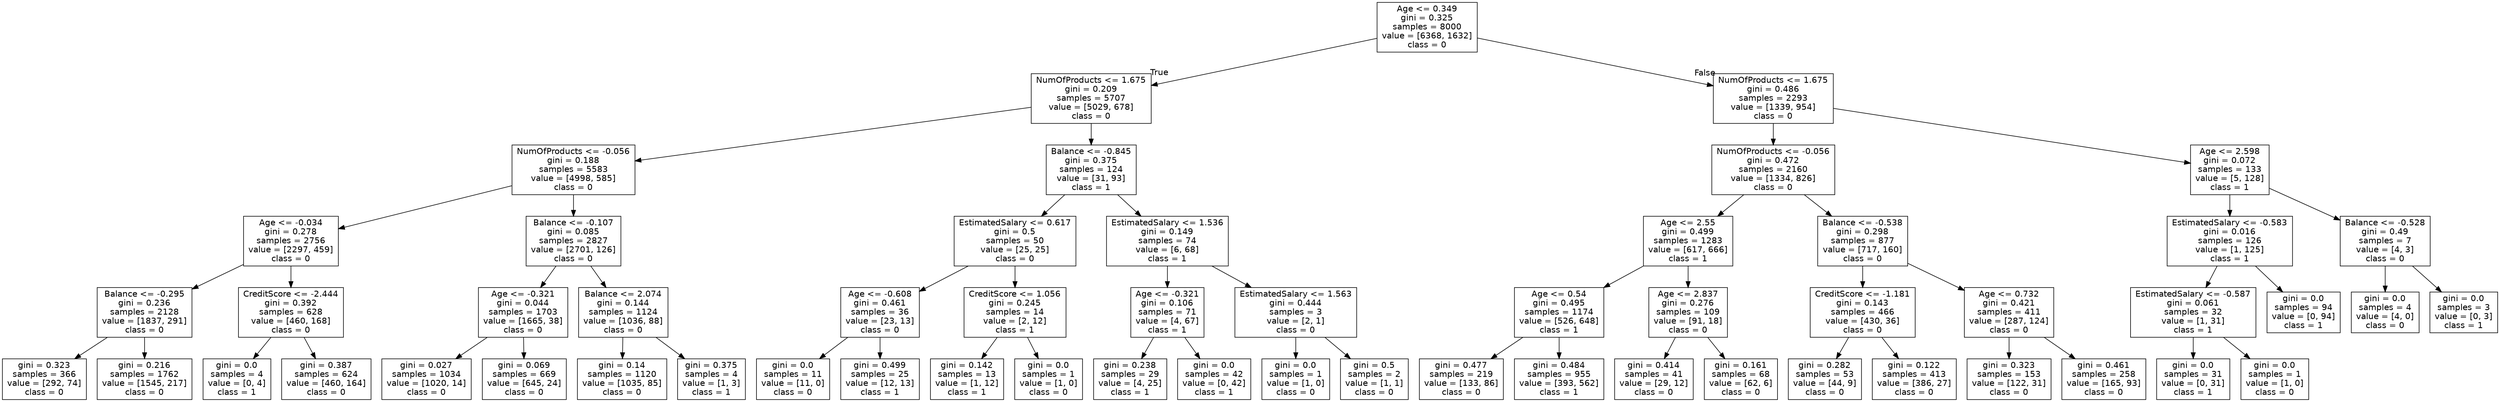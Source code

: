 digraph Tree {
node [shape=box, fontname="helvetica"] ;
edge [fontname="helvetica"] ;
0 [label="Age <= 0.349\ngini = 0.325\nsamples = 8000\nvalue = [6368, 1632]\nclass = 0"] ;
1 [label="NumOfProducts <= 1.675\ngini = 0.209\nsamples = 5707\nvalue = [5029, 678]\nclass = 0"] ;
0 -> 1 [labeldistance=2.5, labelangle=45, headlabel="True"] ;
2 [label="NumOfProducts <= -0.056\ngini = 0.188\nsamples = 5583\nvalue = [4998, 585]\nclass = 0"] ;
1 -> 2 ;
3 [label="Age <= -0.034\ngini = 0.278\nsamples = 2756\nvalue = [2297, 459]\nclass = 0"] ;
2 -> 3 ;
4 [label="Balance <= -0.295\ngini = 0.236\nsamples = 2128\nvalue = [1837, 291]\nclass = 0"] ;
3 -> 4 ;
5 [label="gini = 0.323\nsamples = 366\nvalue = [292, 74]\nclass = 0"] ;
4 -> 5 ;
6 [label="gini = 0.216\nsamples = 1762\nvalue = [1545, 217]\nclass = 0"] ;
4 -> 6 ;
7 [label="CreditScore <= -2.444\ngini = 0.392\nsamples = 628\nvalue = [460, 168]\nclass = 0"] ;
3 -> 7 ;
8 [label="gini = 0.0\nsamples = 4\nvalue = [0, 4]\nclass = 1"] ;
7 -> 8 ;
9 [label="gini = 0.387\nsamples = 624\nvalue = [460, 164]\nclass = 0"] ;
7 -> 9 ;
10 [label="Balance <= -0.107\ngini = 0.085\nsamples = 2827\nvalue = [2701, 126]\nclass = 0"] ;
2 -> 10 ;
11 [label="Age <= -0.321\ngini = 0.044\nsamples = 1703\nvalue = [1665, 38]\nclass = 0"] ;
10 -> 11 ;
12 [label="gini = 0.027\nsamples = 1034\nvalue = [1020, 14]\nclass = 0"] ;
11 -> 12 ;
13 [label="gini = 0.069\nsamples = 669\nvalue = [645, 24]\nclass = 0"] ;
11 -> 13 ;
14 [label="Balance <= 2.074\ngini = 0.144\nsamples = 1124\nvalue = [1036, 88]\nclass = 0"] ;
10 -> 14 ;
15 [label="gini = 0.14\nsamples = 1120\nvalue = [1035, 85]\nclass = 0"] ;
14 -> 15 ;
16 [label="gini = 0.375\nsamples = 4\nvalue = [1, 3]\nclass = 1"] ;
14 -> 16 ;
17 [label="Balance <= -0.845\ngini = 0.375\nsamples = 124\nvalue = [31, 93]\nclass = 1"] ;
1 -> 17 ;
18 [label="EstimatedSalary <= 0.617\ngini = 0.5\nsamples = 50\nvalue = [25, 25]\nclass = 0"] ;
17 -> 18 ;
19 [label="Age <= -0.608\ngini = 0.461\nsamples = 36\nvalue = [23, 13]\nclass = 0"] ;
18 -> 19 ;
20 [label="gini = 0.0\nsamples = 11\nvalue = [11, 0]\nclass = 0"] ;
19 -> 20 ;
21 [label="gini = 0.499\nsamples = 25\nvalue = [12, 13]\nclass = 1"] ;
19 -> 21 ;
22 [label="CreditScore <= 1.056\ngini = 0.245\nsamples = 14\nvalue = [2, 12]\nclass = 1"] ;
18 -> 22 ;
23 [label="gini = 0.142\nsamples = 13\nvalue = [1, 12]\nclass = 1"] ;
22 -> 23 ;
24 [label="gini = 0.0\nsamples = 1\nvalue = [1, 0]\nclass = 0"] ;
22 -> 24 ;
25 [label="EstimatedSalary <= 1.536\ngini = 0.149\nsamples = 74\nvalue = [6, 68]\nclass = 1"] ;
17 -> 25 ;
26 [label="Age <= -0.321\ngini = 0.106\nsamples = 71\nvalue = [4, 67]\nclass = 1"] ;
25 -> 26 ;
27 [label="gini = 0.238\nsamples = 29\nvalue = [4, 25]\nclass = 1"] ;
26 -> 27 ;
28 [label="gini = 0.0\nsamples = 42\nvalue = [0, 42]\nclass = 1"] ;
26 -> 28 ;
29 [label="EstimatedSalary <= 1.563\ngini = 0.444\nsamples = 3\nvalue = [2, 1]\nclass = 0"] ;
25 -> 29 ;
30 [label="gini = 0.0\nsamples = 1\nvalue = [1, 0]\nclass = 0"] ;
29 -> 30 ;
31 [label="gini = 0.5\nsamples = 2\nvalue = [1, 1]\nclass = 0"] ;
29 -> 31 ;
32 [label="NumOfProducts <= 1.675\ngini = 0.486\nsamples = 2293\nvalue = [1339, 954]\nclass = 0"] ;
0 -> 32 [labeldistance=2.5, labelangle=-45, headlabel="False"] ;
33 [label="NumOfProducts <= -0.056\ngini = 0.472\nsamples = 2160\nvalue = [1334, 826]\nclass = 0"] ;
32 -> 33 ;
34 [label="Age <= 2.55\ngini = 0.499\nsamples = 1283\nvalue = [617, 666]\nclass = 1"] ;
33 -> 34 ;
35 [label="Age <= 0.54\ngini = 0.495\nsamples = 1174\nvalue = [526, 648]\nclass = 1"] ;
34 -> 35 ;
36 [label="gini = 0.477\nsamples = 219\nvalue = [133, 86]\nclass = 0"] ;
35 -> 36 ;
37 [label="gini = 0.484\nsamples = 955\nvalue = [393, 562]\nclass = 1"] ;
35 -> 37 ;
38 [label="Age <= 2.837\ngini = 0.276\nsamples = 109\nvalue = [91, 18]\nclass = 0"] ;
34 -> 38 ;
39 [label="gini = 0.414\nsamples = 41\nvalue = [29, 12]\nclass = 0"] ;
38 -> 39 ;
40 [label="gini = 0.161\nsamples = 68\nvalue = [62, 6]\nclass = 0"] ;
38 -> 40 ;
41 [label="Balance <= -0.538\ngini = 0.298\nsamples = 877\nvalue = [717, 160]\nclass = 0"] ;
33 -> 41 ;
42 [label="CreditScore <= -1.181\ngini = 0.143\nsamples = 466\nvalue = [430, 36]\nclass = 0"] ;
41 -> 42 ;
43 [label="gini = 0.282\nsamples = 53\nvalue = [44, 9]\nclass = 0"] ;
42 -> 43 ;
44 [label="gini = 0.122\nsamples = 413\nvalue = [386, 27]\nclass = 0"] ;
42 -> 44 ;
45 [label="Age <= 0.732\ngini = 0.421\nsamples = 411\nvalue = [287, 124]\nclass = 0"] ;
41 -> 45 ;
46 [label="gini = 0.323\nsamples = 153\nvalue = [122, 31]\nclass = 0"] ;
45 -> 46 ;
47 [label="gini = 0.461\nsamples = 258\nvalue = [165, 93]\nclass = 0"] ;
45 -> 47 ;
48 [label="Age <= 2.598\ngini = 0.072\nsamples = 133\nvalue = [5, 128]\nclass = 1"] ;
32 -> 48 ;
49 [label="EstimatedSalary <= -0.583\ngini = 0.016\nsamples = 126\nvalue = [1, 125]\nclass = 1"] ;
48 -> 49 ;
50 [label="EstimatedSalary <= -0.587\ngini = 0.061\nsamples = 32\nvalue = [1, 31]\nclass = 1"] ;
49 -> 50 ;
51 [label="gini = 0.0\nsamples = 31\nvalue = [0, 31]\nclass = 1"] ;
50 -> 51 ;
52 [label="gini = 0.0\nsamples = 1\nvalue = [1, 0]\nclass = 0"] ;
50 -> 52 ;
53 [label="gini = 0.0\nsamples = 94\nvalue = [0, 94]\nclass = 1"] ;
49 -> 53 ;
54 [label="Balance <= -0.528\ngini = 0.49\nsamples = 7\nvalue = [4, 3]\nclass = 0"] ;
48 -> 54 ;
55 [label="gini = 0.0\nsamples = 4\nvalue = [4, 0]\nclass = 0"] ;
54 -> 55 ;
56 [label="gini = 0.0\nsamples = 3\nvalue = [0, 3]\nclass = 1"] ;
54 -> 56 ;
}